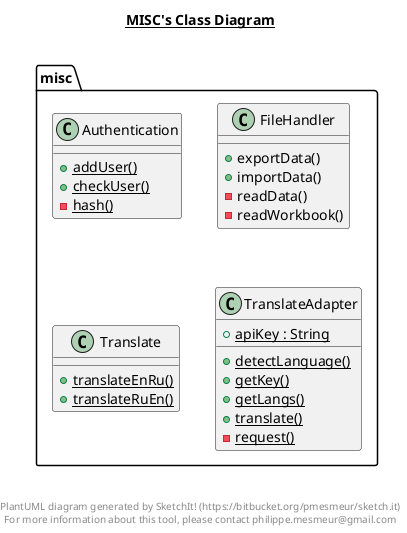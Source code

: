 @startuml

title __MISC's Class Diagram__\n

  namespace misc {
    class misc.Authentication {
        {static} + addUser()
        {static} + checkUser()
        {static} - hash()
    }
  }
  

  namespace misc {
    class misc.FileHandler {
        + exportData()
        + importData()
        - readData()
        - readWorkbook()
    }
  }
  

  namespace misc {
    class misc.Translate {
        {static} + translateEnRu()
        {static} + translateRuEn()
    }
  }
  

  namespace misc {
    class misc.TranslateAdapter {
        {static} + apiKey : String
        {static} + detectLanguage()
        {static} + getKey()
        {static} + getLangs()
        {static} + translate()
        {static} - request()
    }
  }
  



right footer


PlantUML diagram generated by SketchIt! (https://bitbucket.org/pmesmeur/sketch.it)
For more information about this tool, please contact philippe.mesmeur@gmail.com
endfooter

@enduml
